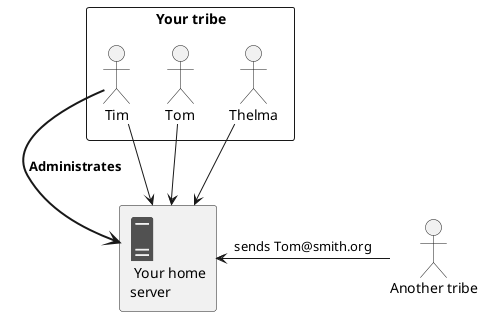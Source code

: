 @startuml
1
@startuml

!include <tupadr3/common>
!include <office/Servers/server_generic>

rectangle Tribe as "Your tribe" {
  actor Tim
  actor Tom
  actor Thelma
}
actor Others as "Another tribe"

OFF_SERVER_GENERIC(Server,Your home\nserver)

Tim =right=> Server : **Administrates**
Tim --> Server
Tom --> Server
Thelma --> Server
Others -left-> Server : sends Tom@smith.org

@enduml

@enduml